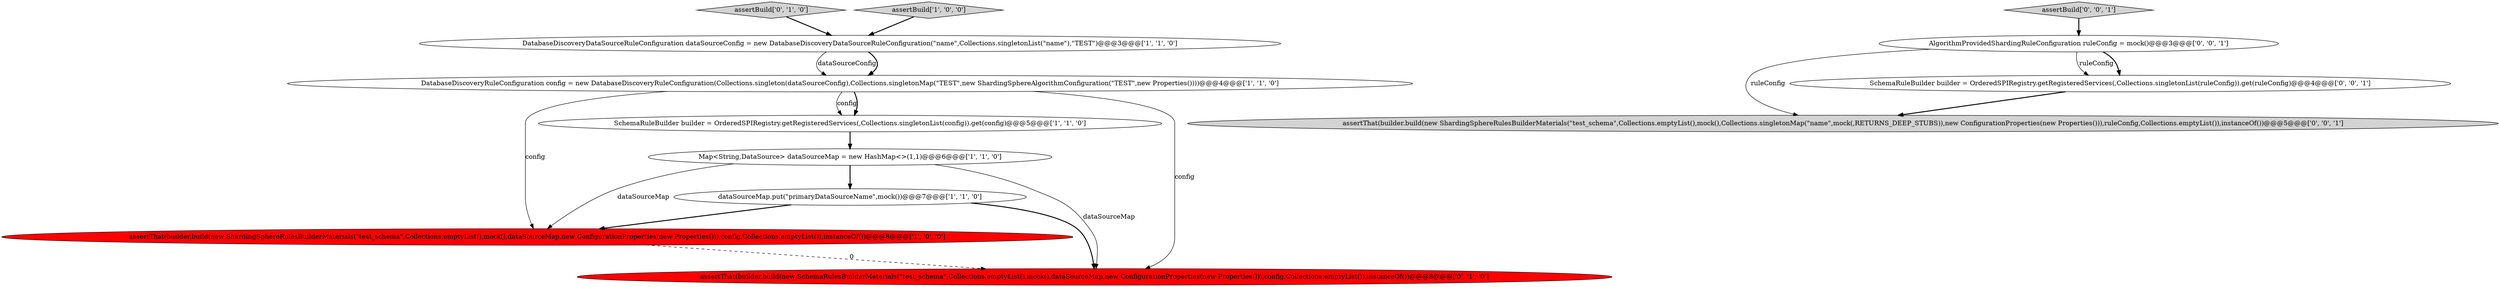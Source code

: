 digraph {
1 [style = filled, label = "assertThat(builder.build(new ShardingSphereRulesBuilderMaterials(\"test_schema\",Collections.emptyList(),mock(),dataSourceMap,new ConfigurationProperties(new Properties())),config,Collections.emptyList()),instanceOf())@@@8@@@['1', '0', '0']", fillcolor = red, shape = ellipse image = "AAA1AAABBB1BBB"];
0 [style = filled, label = "SchemaRuleBuilder builder = OrderedSPIRegistry.getRegisteredServices(,Collections.singletonList(config)).get(config)@@@5@@@['1', '1', '0']", fillcolor = white, shape = ellipse image = "AAA0AAABBB1BBB"];
6 [style = filled, label = "dataSourceMap.put(\"primaryDataSourceName\",mock())@@@7@@@['1', '1', '0']", fillcolor = white, shape = ellipse image = "AAA0AAABBB1BBB"];
11 [style = filled, label = "assertBuild['0', '0', '1']", fillcolor = lightgray, shape = diamond image = "AAA0AAABBB3BBB"];
7 [style = filled, label = "assertThat(builder.build(new SchemaRulesBuilderMaterials(\"test_schema\",Collections.emptyList(),mock(),dataSourceMap,new ConfigurationProperties(new Properties())),config,Collections.emptyList()),instanceOf())@@@8@@@['0', '1', '0']", fillcolor = red, shape = ellipse image = "AAA1AAABBB2BBB"];
8 [style = filled, label = "assertBuild['0', '1', '0']", fillcolor = lightgray, shape = diamond image = "AAA0AAABBB2BBB"];
3 [style = filled, label = "assertBuild['1', '0', '0']", fillcolor = lightgray, shape = diamond image = "AAA0AAABBB1BBB"];
4 [style = filled, label = "DatabaseDiscoveryRuleConfiguration config = new DatabaseDiscoveryRuleConfiguration(Collections.singleton(dataSourceConfig),Collections.singletonMap(\"TEST\",new ShardingSphereAlgorithmConfiguration(\"TEST\",new Properties())))@@@4@@@['1', '1', '0']", fillcolor = white, shape = ellipse image = "AAA0AAABBB1BBB"];
2 [style = filled, label = "Map<String,DataSource> dataSourceMap = new HashMap<>(1,1)@@@6@@@['1', '1', '0']", fillcolor = white, shape = ellipse image = "AAA0AAABBB1BBB"];
9 [style = filled, label = "AlgorithmProvidedShardingRuleConfiguration ruleConfig = mock()@@@3@@@['0', '0', '1']", fillcolor = white, shape = ellipse image = "AAA0AAABBB3BBB"];
10 [style = filled, label = "assertThat(builder.build(new ShardingSphereRulesBuilderMaterials(\"test_schema\",Collections.emptyList(),mock(),Collections.singletonMap(\"name\",mock(,RETURNS_DEEP_STUBS)),new ConfigurationProperties(new Properties())),ruleConfig,Collections.emptyList()),instanceOf())@@@5@@@['0', '0', '1']", fillcolor = lightgray, shape = ellipse image = "AAA0AAABBB3BBB"];
12 [style = filled, label = "SchemaRuleBuilder builder = OrderedSPIRegistry.getRegisteredServices(,Collections.singletonList(ruleConfig)).get(ruleConfig)@@@4@@@['0', '0', '1']", fillcolor = white, shape = ellipse image = "AAA0AAABBB3BBB"];
5 [style = filled, label = "DatabaseDiscoveryDataSourceRuleConfiguration dataSourceConfig = new DatabaseDiscoveryDataSourceRuleConfiguration(\"name\",Collections.singletonList(\"name\"),\"TEST\")@@@3@@@['1', '1', '0']", fillcolor = white, shape = ellipse image = "AAA0AAABBB1BBB"];
6->1 [style = bold, label=""];
9->12 [style = solid, label="ruleConfig"];
4->1 [style = solid, label="config"];
4->0 [style = solid, label="config"];
5->4 [style = solid, label="dataSourceConfig"];
3->5 [style = bold, label=""];
9->12 [style = bold, label=""];
12->10 [style = bold, label=""];
1->7 [style = dashed, label="0"];
6->7 [style = bold, label=""];
8->5 [style = bold, label=""];
11->9 [style = bold, label=""];
2->6 [style = bold, label=""];
2->1 [style = solid, label="dataSourceMap"];
5->4 [style = bold, label=""];
9->10 [style = solid, label="ruleConfig"];
4->0 [style = bold, label=""];
0->2 [style = bold, label=""];
2->7 [style = solid, label="dataSourceMap"];
4->7 [style = solid, label="config"];
}

